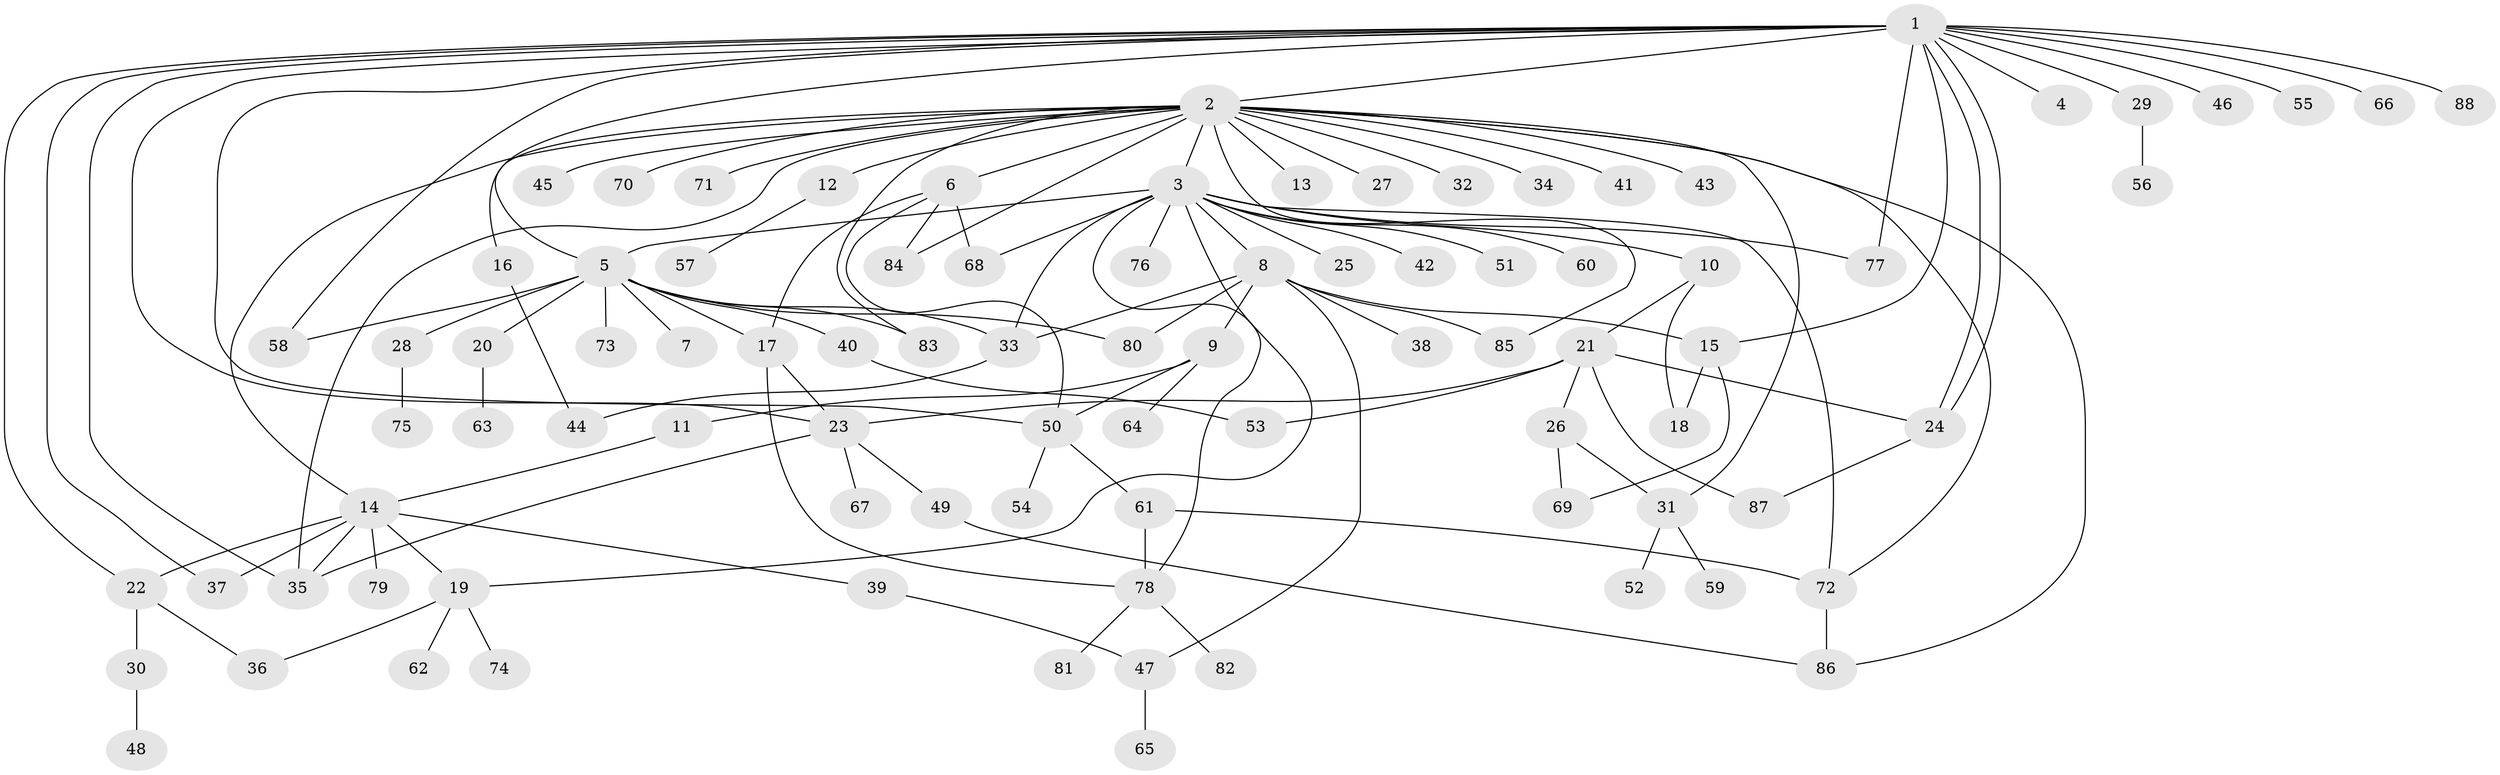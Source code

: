 // Generated by graph-tools (version 1.1) at 2025/49/03/09/25 03:49:50]
// undirected, 88 vertices, 126 edges
graph export_dot {
graph [start="1"]
  node [color=gray90,style=filled];
  1;
  2;
  3;
  4;
  5;
  6;
  7;
  8;
  9;
  10;
  11;
  12;
  13;
  14;
  15;
  16;
  17;
  18;
  19;
  20;
  21;
  22;
  23;
  24;
  25;
  26;
  27;
  28;
  29;
  30;
  31;
  32;
  33;
  34;
  35;
  36;
  37;
  38;
  39;
  40;
  41;
  42;
  43;
  44;
  45;
  46;
  47;
  48;
  49;
  50;
  51;
  52;
  53;
  54;
  55;
  56;
  57;
  58;
  59;
  60;
  61;
  62;
  63;
  64;
  65;
  66;
  67;
  68;
  69;
  70;
  71;
  72;
  73;
  74;
  75;
  76;
  77;
  78;
  79;
  80;
  81;
  82;
  83;
  84;
  85;
  86;
  87;
  88;
  1 -- 2;
  1 -- 4;
  1 -- 5;
  1 -- 15;
  1 -- 22;
  1 -- 23;
  1 -- 24;
  1 -- 24;
  1 -- 29;
  1 -- 35;
  1 -- 37;
  1 -- 46;
  1 -- 50;
  1 -- 55;
  1 -- 58;
  1 -- 66;
  1 -- 77;
  1 -- 88;
  2 -- 3;
  2 -- 6;
  2 -- 12;
  2 -- 13;
  2 -- 14;
  2 -- 16;
  2 -- 27;
  2 -- 31;
  2 -- 32;
  2 -- 34;
  2 -- 35;
  2 -- 41;
  2 -- 43;
  2 -- 45;
  2 -- 70;
  2 -- 71;
  2 -- 72;
  2 -- 83;
  2 -- 84;
  2 -- 85;
  2 -- 86;
  3 -- 5;
  3 -- 8;
  3 -- 10;
  3 -- 19;
  3 -- 25;
  3 -- 33;
  3 -- 42;
  3 -- 51;
  3 -- 60;
  3 -- 68;
  3 -- 72;
  3 -- 76;
  3 -- 77;
  3 -- 78;
  5 -- 7;
  5 -- 17;
  5 -- 20;
  5 -- 28;
  5 -- 33;
  5 -- 40;
  5 -- 58;
  5 -- 73;
  5 -- 80;
  5 -- 83;
  6 -- 17;
  6 -- 50;
  6 -- 68;
  6 -- 84;
  8 -- 9;
  8 -- 15;
  8 -- 33;
  8 -- 38;
  8 -- 47;
  8 -- 80;
  8 -- 85;
  9 -- 11;
  9 -- 50;
  9 -- 64;
  10 -- 18;
  10 -- 21;
  11 -- 14;
  12 -- 57;
  14 -- 19;
  14 -- 22;
  14 -- 35;
  14 -- 37;
  14 -- 39;
  14 -- 79;
  15 -- 18;
  15 -- 69;
  16 -- 44;
  17 -- 23;
  17 -- 78;
  19 -- 36;
  19 -- 62;
  19 -- 74;
  20 -- 63;
  21 -- 23;
  21 -- 24;
  21 -- 26;
  21 -- 53;
  21 -- 87;
  22 -- 30;
  22 -- 36;
  23 -- 35;
  23 -- 49;
  23 -- 67;
  24 -- 87;
  26 -- 31;
  26 -- 69;
  28 -- 75;
  29 -- 56;
  30 -- 48;
  31 -- 52;
  31 -- 59;
  33 -- 44;
  39 -- 47;
  40 -- 53;
  47 -- 65;
  49 -- 86;
  50 -- 54;
  50 -- 61;
  61 -- 72;
  61 -- 78;
  72 -- 86;
  78 -- 81;
  78 -- 82;
}
